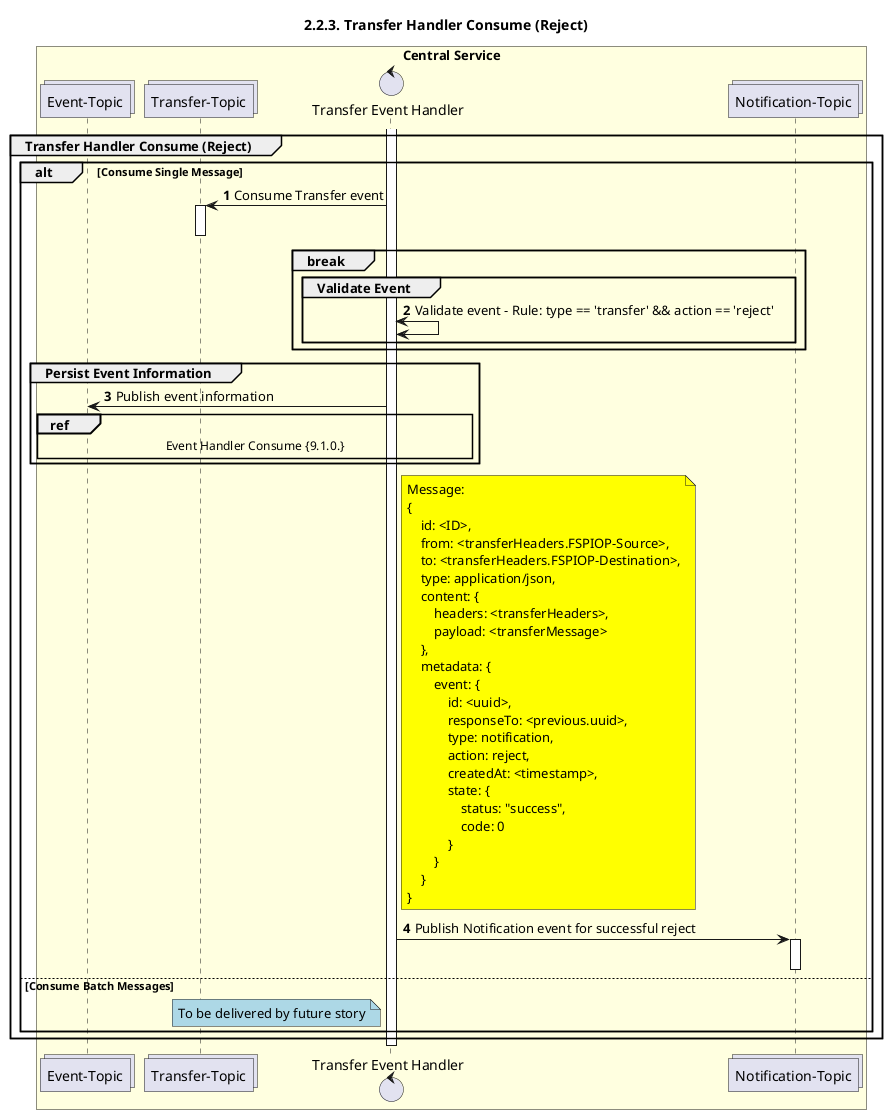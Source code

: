 @startuml
' declate title
title 2.2.3. Transfer Handler Consume (Reject)

autonumber

' Actor Keys:
'   boundary - APIs/Interfaces, etc
'   collections - Kafka Topics
'   control - Kafka Consumers
'   entity - Database Access Objects
'   database - Database Persistance Store

' declare actors
collections "Transfer-Topic" as TOPIC_TRANSFERS
control "Transfer Event Handler" as TRANS_HANDLER
collections "Notification-Topic" as TOPIC_NOTIFICATIONS
collections "Event-Topic" as TOPIC_EVENT

box "Central Service" #LightYellow
    participant TOPIC_EVENT
    participant TOPIC_TRANSFERS
    participant TRANS_HANDLER
    participant TOPIC_NOTIFICATIONS
end box

' start flow
activate TRANS_HANDLER
group Transfer Handler Consume (Reject)
    alt Consume Single Message
        TOPIC_TRANSFERS <- TRANS_HANDLER: Consume Transfer event
        activate TOPIC_TRANSFERS
        deactivate TOPIC_TRANSFERS

        break
            group Validate Event
                TRANS_HANDLER <-> TRANS_HANDLER: Validate event - Rule: type == 'transfer' && action == 'reject'
            end
        end

        group Persist Event Information
            TRANS_HANDLER -> TOPIC_EVENT: Publish event information
	        ref over TRANS_HANDLER, TOPIC_EVENT :  Event Handler Consume {9.1.0.}
        end

        note right of TRANS_HANDLER #yellow
            Message:
            {
                id: <ID>,
                from: <transferHeaders.FSPIOP-Source>,
                to: <transferHeaders.FSPIOP-Destination>,
                type: application/json,
                content: {
                    headers: <transferHeaders>,
                    payload: <transferMessage>
                },
                metadata: {
                    event: {
                        id: <uuid>,
                        responseTo: <previous.uuid>,
                        type: notification,
                        action: reject,
                        createdAt: <timestamp>,
                        state: {
                            status: "success",
                            code: 0
                        }
                    }
                }
            }
        end note
        TRANS_HANDLER -> TOPIC_NOTIFICATIONS: Publish Notification event for successful reject
        activate TOPIC_NOTIFICATIONS
        deactivate TOPIC_NOTIFICATIONS

    else Consume Batch Messages
        note left of TRANS_HANDLER #lightblue
            To be delivered by future story
        end note
    end
end
deactivate TRANS_HANDLER
@enduml
